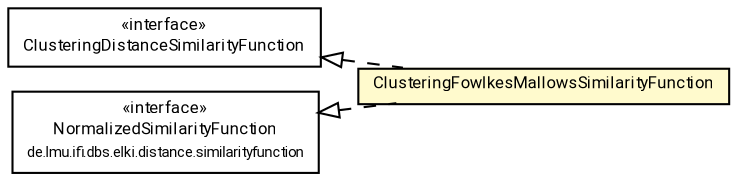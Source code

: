 #!/usr/local/bin/dot
#
# Class diagram 
# Generated by UMLGraph version R5_7_2-60-g0e99a6 (http://www.spinellis.gr/umlgraph/)
#

digraph G {
	graph [fontnames="svg"]
	edge [fontname="Roboto",fontsize=7,labelfontname="Roboto",labelfontsize=7,color="black"];
	node [fontname="Roboto",fontcolor="black",fontsize=8,shape=plaintext,margin=0,width=0,height=0];
	nodesep=0.15;
	ranksep=0.25;
	rankdir=LR;
	// de.lmu.ifi.dbs.elki.distance.similarityfunction.cluster.ClusteringFowlkesMallowsSimilarityFunction
	c2675979 [label=<<table title="de.lmu.ifi.dbs.elki.distance.similarityfunction.cluster.ClusteringFowlkesMallowsSimilarityFunction" border="0" cellborder="1" cellspacing="0" cellpadding="2" bgcolor="lemonChiffon" href="ClusteringFowlkesMallowsSimilarityFunction.html" target="_parent">
		<tr><td><table border="0" cellspacing="0" cellpadding="1">
		<tr><td align="center" balign="center"> <font face="Roboto">ClusteringFowlkesMallowsSimilarityFunction</font> </td></tr>
		</table></td></tr>
		</table>>, URL="ClusteringFowlkesMallowsSimilarityFunction.html"];
	// de.lmu.ifi.dbs.elki.distance.similarityfunction.cluster.ClusteringDistanceSimilarityFunction
	c2675981 [label=<<table title="de.lmu.ifi.dbs.elki.distance.similarityfunction.cluster.ClusteringDistanceSimilarityFunction" border="0" cellborder="1" cellspacing="0" cellpadding="2" href="ClusteringDistanceSimilarityFunction.html" target="_parent">
		<tr><td><table border="0" cellspacing="0" cellpadding="1">
		<tr><td align="center" balign="center"> &#171;interface&#187; </td></tr>
		<tr><td align="center" balign="center"> <font face="Roboto">ClusteringDistanceSimilarityFunction</font> </td></tr>
		</table></td></tr>
		</table>>, URL="ClusteringDistanceSimilarityFunction.html"];
	// de.lmu.ifi.dbs.elki.distance.similarityfunction.NormalizedSimilarityFunction<O>
	c2676563 [label=<<table title="de.lmu.ifi.dbs.elki.distance.similarityfunction.NormalizedSimilarityFunction" border="0" cellborder="1" cellspacing="0" cellpadding="2" href="../NormalizedSimilarityFunction.html" target="_parent">
		<tr><td><table border="0" cellspacing="0" cellpadding="1">
		<tr><td align="center" balign="center"> &#171;interface&#187; </td></tr>
		<tr><td align="center" balign="center"> <font face="Roboto">NormalizedSimilarityFunction</font> </td></tr>
		<tr><td align="center" balign="center"> <font face="Roboto" point-size="7.0">de.lmu.ifi.dbs.elki.distance.similarityfunction</font> </td></tr>
		</table></td></tr>
		</table>>, URL="../NormalizedSimilarityFunction.html"];
	// de.lmu.ifi.dbs.elki.distance.similarityfunction.cluster.ClusteringFowlkesMallowsSimilarityFunction implements de.lmu.ifi.dbs.elki.distance.similarityfunction.cluster.ClusteringDistanceSimilarityFunction
	c2675981 -> c2675979 [arrowtail=empty,style=dashed,dir=back,weight=9];
	// de.lmu.ifi.dbs.elki.distance.similarityfunction.cluster.ClusteringFowlkesMallowsSimilarityFunction implements de.lmu.ifi.dbs.elki.distance.similarityfunction.NormalizedSimilarityFunction<O>
	c2676563 -> c2675979 [arrowtail=empty,style=dashed,dir=back,weight=9];
}

